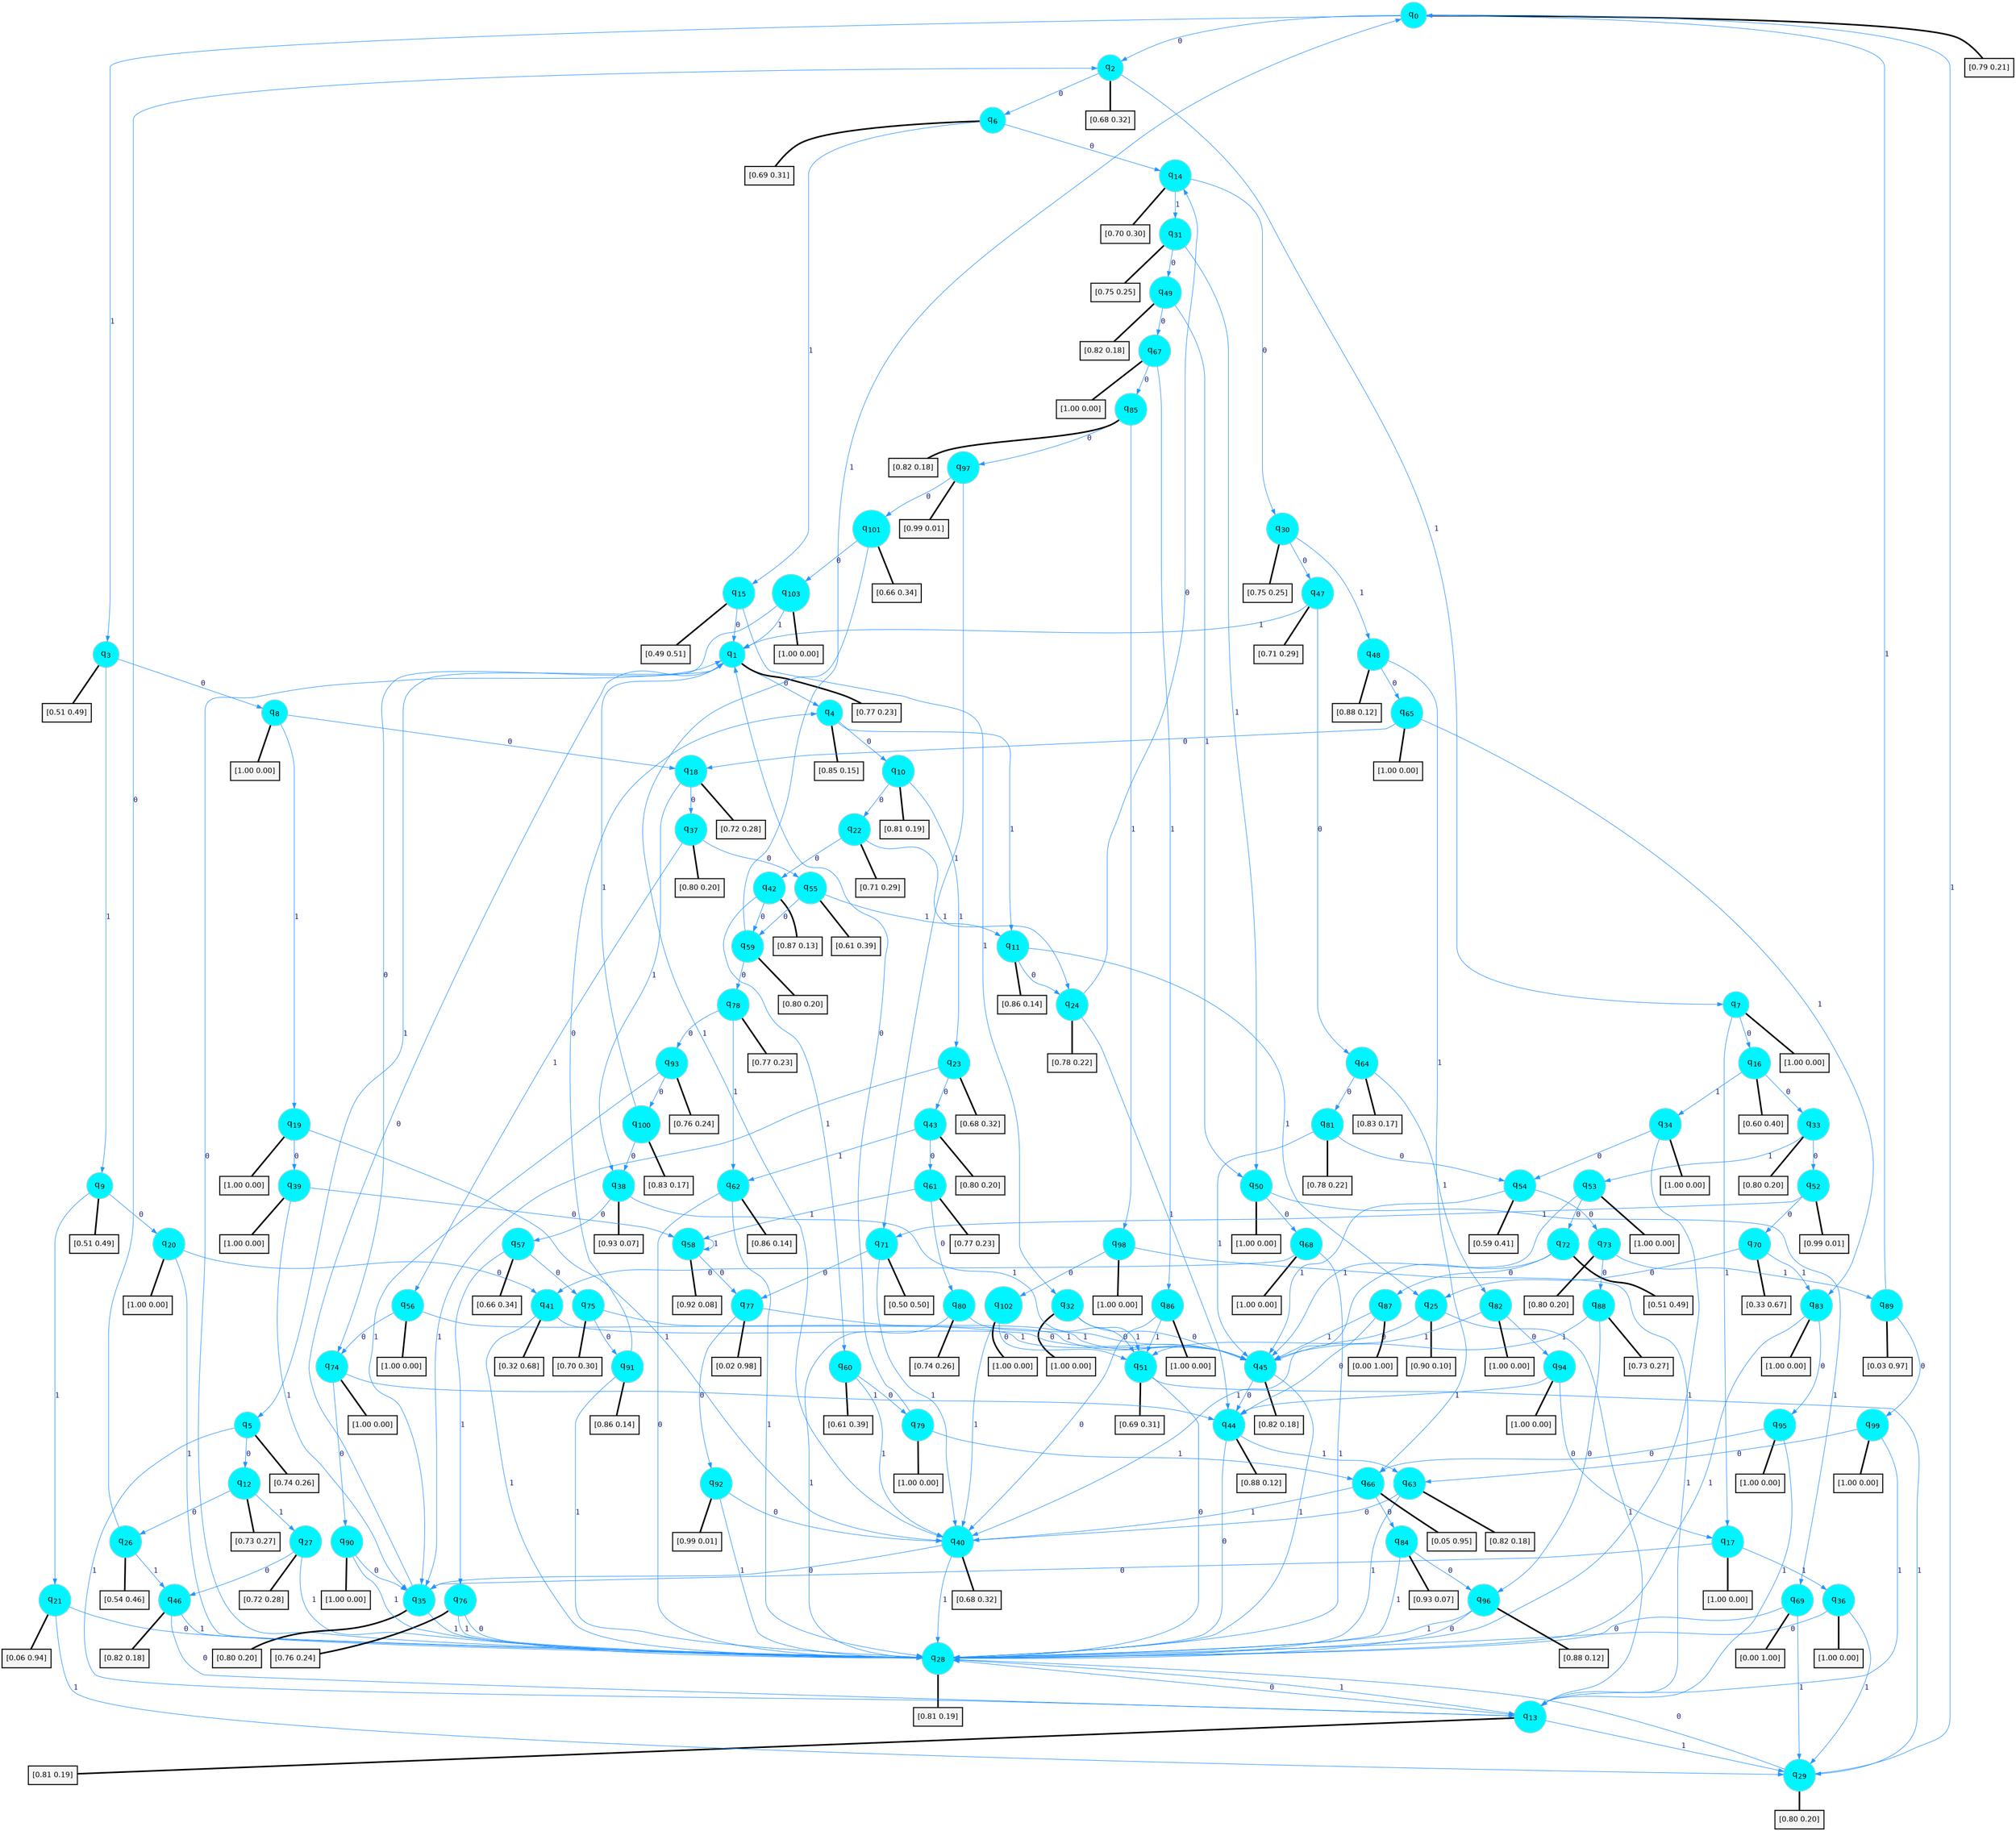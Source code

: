 digraph G {
graph [
bgcolor=transparent, dpi=300, rankdir=TD, size="40,25"];
node [
color=gray, fillcolor=turquoise1, fontcolor=black, fontname=Helvetica, fontsize=16, fontweight=bold, shape=circle, style=filled];
edge [
arrowsize=1, color=dodgerblue1, fontcolor=midnightblue, fontname=courier, fontweight=bold, penwidth=1, style=solid, weight=20];
0[label=<q<SUB>0</SUB>>];
1[label=<q<SUB>1</SUB>>];
2[label=<q<SUB>2</SUB>>];
3[label=<q<SUB>3</SUB>>];
4[label=<q<SUB>4</SUB>>];
5[label=<q<SUB>5</SUB>>];
6[label=<q<SUB>6</SUB>>];
7[label=<q<SUB>7</SUB>>];
8[label=<q<SUB>8</SUB>>];
9[label=<q<SUB>9</SUB>>];
10[label=<q<SUB>10</SUB>>];
11[label=<q<SUB>11</SUB>>];
12[label=<q<SUB>12</SUB>>];
13[label=<q<SUB>13</SUB>>];
14[label=<q<SUB>14</SUB>>];
15[label=<q<SUB>15</SUB>>];
16[label=<q<SUB>16</SUB>>];
17[label=<q<SUB>17</SUB>>];
18[label=<q<SUB>18</SUB>>];
19[label=<q<SUB>19</SUB>>];
20[label=<q<SUB>20</SUB>>];
21[label=<q<SUB>21</SUB>>];
22[label=<q<SUB>22</SUB>>];
23[label=<q<SUB>23</SUB>>];
24[label=<q<SUB>24</SUB>>];
25[label=<q<SUB>25</SUB>>];
26[label=<q<SUB>26</SUB>>];
27[label=<q<SUB>27</SUB>>];
28[label=<q<SUB>28</SUB>>];
29[label=<q<SUB>29</SUB>>];
30[label=<q<SUB>30</SUB>>];
31[label=<q<SUB>31</SUB>>];
32[label=<q<SUB>32</SUB>>];
33[label=<q<SUB>33</SUB>>];
34[label=<q<SUB>34</SUB>>];
35[label=<q<SUB>35</SUB>>];
36[label=<q<SUB>36</SUB>>];
37[label=<q<SUB>37</SUB>>];
38[label=<q<SUB>38</SUB>>];
39[label=<q<SUB>39</SUB>>];
40[label=<q<SUB>40</SUB>>];
41[label=<q<SUB>41</SUB>>];
42[label=<q<SUB>42</SUB>>];
43[label=<q<SUB>43</SUB>>];
44[label=<q<SUB>44</SUB>>];
45[label=<q<SUB>45</SUB>>];
46[label=<q<SUB>46</SUB>>];
47[label=<q<SUB>47</SUB>>];
48[label=<q<SUB>48</SUB>>];
49[label=<q<SUB>49</SUB>>];
50[label=<q<SUB>50</SUB>>];
51[label=<q<SUB>51</SUB>>];
52[label=<q<SUB>52</SUB>>];
53[label=<q<SUB>53</SUB>>];
54[label=<q<SUB>54</SUB>>];
55[label=<q<SUB>55</SUB>>];
56[label=<q<SUB>56</SUB>>];
57[label=<q<SUB>57</SUB>>];
58[label=<q<SUB>58</SUB>>];
59[label=<q<SUB>59</SUB>>];
60[label=<q<SUB>60</SUB>>];
61[label=<q<SUB>61</SUB>>];
62[label=<q<SUB>62</SUB>>];
63[label=<q<SUB>63</SUB>>];
64[label=<q<SUB>64</SUB>>];
65[label=<q<SUB>65</SUB>>];
66[label=<q<SUB>66</SUB>>];
67[label=<q<SUB>67</SUB>>];
68[label=<q<SUB>68</SUB>>];
69[label=<q<SUB>69</SUB>>];
70[label=<q<SUB>70</SUB>>];
71[label=<q<SUB>71</SUB>>];
72[label=<q<SUB>72</SUB>>];
73[label=<q<SUB>73</SUB>>];
74[label=<q<SUB>74</SUB>>];
75[label=<q<SUB>75</SUB>>];
76[label=<q<SUB>76</SUB>>];
77[label=<q<SUB>77</SUB>>];
78[label=<q<SUB>78</SUB>>];
79[label=<q<SUB>79</SUB>>];
80[label=<q<SUB>80</SUB>>];
81[label=<q<SUB>81</SUB>>];
82[label=<q<SUB>82</SUB>>];
83[label=<q<SUB>83</SUB>>];
84[label=<q<SUB>84</SUB>>];
85[label=<q<SUB>85</SUB>>];
86[label=<q<SUB>86</SUB>>];
87[label=<q<SUB>87</SUB>>];
88[label=<q<SUB>88</SUB>>];
89[label=<q<SUB>89</SUB>>];
90[label=<q<SUB>90</SUB>>];
91[label=<q<SUB>91</SUB>>];
92[label=<q<SUB>92</SUB>>];
93[label=<q<SUB>93</SUB>>];
94[label=<q<SUB>94</SUB>>];
95[label=<q<SUB>95</SUB>>];
96[label=<q<SUB>96</SUB>>];
97[label=<q<SUB>97</SUB>>];
98[label=<q<SUB>98</SUB>>];
99[label=<q<SUB>99</SUB>>];
100[label=<q<SUB>100</SUB>>];
101[label=<q<SUB>101</SUB>>];
102[label=<q<SUB>102</SUB>>];
103[label=<q<SUB>103</SUB>>];
104[label="[0.79 0.21]", shape=box,fontcolor=black, fontname=Helvetica, fontsize=14, penwidth=2, fillcolor=whitesmoke,color=black];
105[label="[0.77 0.23]", shape=box,fontcolor=black, fontname=Helvetica, fontsize=14, penwidth=2, fillcolor=whitesmoke,color=black];
106[label="[0.68 0.32]", shape=box,fontcolor=black, fontname=Helvetica, fontsize=14, penwidth=2, fillcolor=whitesmoke,color=black];
107[label="[0.51 0.49]", shape=box,fontcolor=black, fontname=Helvetica, fontsize=14, penwidth=2, fillcolor=whitesmoke,color=black];
108[label="[0.85 0.15]", shape=box,fontcolor=black, fontname=Helvetica, fontsize=14, penwidth=2, fillcolor=whitesmoke,color=black];
109[label="[0.74 0.26]", shape=box,fontcolor=black, fontname=Helvetica, fontsize=14, penwidth=2, fillcolor=whitesmoke,color=black];
110[label="[0.69 0.31]", shape=box,fontcolor=black, fontname=Helvetica, fontsize=14, penwidth=2, fillcolor=whitesmoke,color=black];
111[label="[1.00 0.00]", shape=box,fontcolor=black, fontname=Helvetica, fontsize=14, penwidth=2, fillcolor=whitesmoke,color=black];
112[label="[1.00 0.00]", shape=box,fontcolor=black, fontname=Helvetica, fontsize=14, penwidth=2, fillcolor=whitesmoke,color=black];
113[label="[0.51 0.49]", shape=box,fontcolor=black, fontname=Helvetica, fontsize=14, penwidth=2, fillcolor=whitesmoke,color=black];
114[label="[0.81 0.19]", shape=box,fontcolor=black, fontname=Helvetica, fontsize=14, penwidth=2, fillcolor=whitesmoke,color=black];
115[label="[0.86 0.14]", shape=box,fontcolor=black, fontname=Helvetica, fontsize=14, penwidth=2, fillcolor=whitesmoke,color=black];
116[label="[0.73 0.27]", shape=box,fontcolor=black, fontname=Helvetica, fontsize=14, penwidth=2, fillcolor=whitesmoke,color=black];
117[label="[0.81 0.19]", shape=box,fontcolor=black, fontname=Helvetica, fontsize=14, penwidth=2, fillcolor=whitesmoke,color=black];
118[label="[0.70 0.30]", shape=box,fontcolor=black, fontname=Helvetica, fontsize=14, penwidth=2, fillcolor=whitesmoke,color=black];
119[label="[0.49 0.51]", shape=box,fontcolor=black, fontname=Helvetica, fontsize=14, penwidth=2, fillcolor=whitesmoke,color=black];
120[label="[0.60 0.40]", shape=box,fontcolor=black, fontname=Helvetica, fontsize=14, penwidth=2, fillcolor=whitesmoke,color=black];
121[label="[1.00 0.00]", shape=box,fontcolor=black, fontname=Helvetica, fontsize=14, penwidth=2, fillcolor=whitesmoke,color=black];
122[label="[0.72 0.28]", shape=box,fontcolor=black, fontname=Helvetica, fontsize=14, penwidth=2, fillcolor=whitesmoke,color=black];
123[label="[1.00 0.00]", shape=box,fontcolor=black, fontname=Helvetica, fontsize=14, penwidth=2, fillcolor=whitesmoke,color=black];
124[label="[1.00 0.00]", shape=box,fontcolor=black, fontname=Helvetica, fontsize=14, penwidth=2, fillcolor=whitesmoke,color=black];
125[label="[0.06 0.94]", shape=box,fontcolor=black, fontname=Helvetica, fontsize=14, penwidth=2, fillcolor=whitesmoke,color=black];
126[label="[0.71 0.29]", shape=box,fontcolor=black, fontname=Helvetica, fontsize=14, penwidth=2, fillcolor=whitesmoke,color=black];
127[label="[0.68 0.32]", shape=box,fontcolor=black, fontname=Helvetica, fontsize=14, penwidth=2, fillcolor=whitesmoke,color=black];
128[label="[0.78 0.22]", shape=box,fontcolor=black, fontname=Helvetica, fontsize=14, penwidth=2, fillcolor=whitesmoke,color=black];
129[label="[0.90 0.10]", shape=box,fontcolor=black, fontname=Helvetica, fontsize=14, penwidth=2, fillcolor=whitesmoke,color=black];
130[label="[0.54 0.46]", shape=box,fontcolor=black, fontname=Helvetica, fontsize=14, penwidth=2, fillcolor=whitesmoke,color=black];
131[label="[0.72 0.28]", shape=box,fontcolor=black, fontname=Helvetica, fontsize=14, penwidth=2, fillcolor=whitesmoke,color=black];
132[label="[0.81 0.19]", shape=box,fontcolor=black, fontname=Helvetica, fontsize=14, penwidth=2, fillcolor=whitesmoke,color=black];
133[label="[0.80 0.20]", shape=box,fontcolor=black, fontname=Helvetica, fontsize=14, penwidth=2, fillcolor=whitesmoke,color=black];
134[label="[0.75 0.25]", shape=box,fontcolor=black, fontname=Helvetica, fontsize=14, penwidth=2, fillcolor=whitesmoke,color=black];
135[label="[0.75 0.25]", shape=box,fontcolor=black, fontname=Helvetica, fontsize=14, penwidth=2, fillcolor=whitesmoke,color=black];
136[label="[1.00 0.00]", shape=box,fontcolor=black, fontname=Helvetica, fontsize=14, penwidth=2, fillcolor=whitesmoke,color=black];
137[label="[0.80 0.20]", shape=box,fontcolor=black, fontname=Helvetica, fontsize=14, penwidth=2, fillcolor=whitesmoke,color=black];
138[label="[1.00 0.00]", shape=box,fontcolor=black, fontname=Helvetica, fontsize=14, penwidth=2, fillcolor=whitesmoke,color=black];
139[label="[0.80 0.20]", shape=box,fontcolor=black, fontname=Helvetica, fontsize=14, penwidth=2, fillcolor=whitesmoke,color=black];
140[label="[1.00 0.00]", shape=box,fontcolor=black, fontname=Helvetica, fontsize=14, penwidth=2, fillcolor=whitesmoke,color=black];
141[label="[0.80 0.20]", shape=box,fontcolor=black, fontname=Helvetica, fontsize=14, penwidth=2, fillcolor=whitesmoke,color=black];
142[label="[0.93 0.07]", shape=box,fontcolor=black, fontname=Helvetica, fontsize=14, penwidth=2, fillcolor=whitesmoke,color=black];
143[label="[1.00 0.00]", shape=box,fontcolor=black, fontname=Helvetica, fontsize=14, penwidth=2, fillcolor=whitesmoke,color=black];
144[label="[0.68 0.32]", shape=box,fontcolor=black, fontname=Helvetica, fontsize=14, penwidth=2, fillcolor=whitesmoke,color=black];
145[label="[0.32 0.68]", shape=box,fontcolor=black, fontname=Helvetica, fontsize=14, penwidth=2, fillcolor=whitesmoke,color=black];
146[label="[0.87 0.13]", shape=box,fontcolor=black, fontname=Helvetica, fontsize=14, penwidth=2, fillcolor=whitesmoke,color=black];
147[label="[0.80 0.20]", shape=box,fontcolor=black, fontname=Helvetica, fontsize=14, penwidth=2, fillcolor=whitesmoke,color=black];
148[label="[0.88 0.12]", shape=box,fontcolor=black, fontname=Helvetica, fontsize=14, penwidth=2, fillcolor=whitesmoke,color=black];
149[label="[0.82 0.18]", shape=box,fontcolor=black, fontname=Helvetica, fontsize=14, penwidth=2, fillcolor=whitesmoke,color=black];
150[label="[0.82 0.18]", shape=box,fontcolor=black, fontname=Helvetica, fontsize=14, penwidth=2, fillcolor=whitesmoke,color=black];
151[label="[0.71 0.29]", shape=box,fontcolor=black, fontname=Helvetica, fontsize=14, penwidth=2, fillcolor=whitesmoke,color=black];
152[label="[0.88 0.12]", shape=box,fontcolor=black, fontname=Helvetica, fontsize=14, penwidth=2, fillcolor=whitesmoke,color=black];
153[label="[0.82 0.18]", shape=box,fontcolor=black, fontname=Helvetica, fontsize=14, penwidth=2, fillcolor=whitesmoke,color=black];
154[label="[1.00 0.00]", shape=box,fontcolor=black, fontname=Helvetica, fontsize=14, penwidth=2, fillcolor=whitesmoke,color=black];
155[label="[0.69 0.31]", shape=box,fontcolor=black, fontname=Helvetica, fontsize=14, penwidth=2, fillcolor=whitesmoke,color=black];
156[label="[0.99 0.01]", shape=box,fontcolor=black, fontname=Helvetica, fontsize=14, penwidth=2, fillcolor=whitesmoke,color=black];
157[label="[1.00 0.00]", shape=box,fontcolor=black, fontname=Helvetica, fontsize=14, penwidth=2, fillcolor=whitesmoke,color=black];
158[label="[0.59 0.41]", shape=box,fontcolor=black, fontname=Helvetica, fontsize=14, penwidth=2, fillcolor=whitesmoke,color=black];
159[label="[0.61 0.39]", shape=box,fontcolor=black, fontname=Helvetica, fontsize=14, penwidth=2, fillcolor=whitesmoke,color=black];
160[label="[1.00 0.00]", shape=box,fontcolor=black, fontname=Helvetica, fontsize=14, penwidth=2, fillcolor=whitesmoke,color=black];
161[label="[0.66 0.34]", shape=box,fontcolor=black, fontname=Helvetica, fontsize=14, penwidth=2, fillcolor=whitesmoke,color=black];
162[label="[0.92 0.08]", shape=box,fontcolor=black, fontname=Helvetica, fontsize=14, penwidth=2, fillcolor=whitesmoke,color=black];
163[label="[0.80 0.20]", shape=box,fontcolor=black, fontname=Helvetica, fontsize=14, penwidth=2, fillcolor=whitesmoke,color=black];
164[label="[0.61 0.39]", shape=box,fontcolor=black, fontname=Helvetica, fontsize=14, penwidth=2, fillcolor=whitesmoke,color=black];
165[label="[0.77 0.23]", shape=box,fontcolor=black, fontname=Helvetica, fontsize=14, penwidth=2, fillcolor=whitesmoke,color=black];
166[label="[0.86 0.14]", shape=box,fontcolor=black, fontname=Helvetica, fontsize=14, penwidth=2, fillcolor=whitesmoke,color=black];
167[label="[0.82 0.18]", shape=box,fontcolor=black, fontname=Helvetica, fontsize=14, penwidth=2, fillcolor=whitesmoke,color=black];
168[label="[0.83 0.17]", shape=box,fontcolor=black, fontname=Helvetica, fontsize=14, penwidth=2, fillcolor=whitesmoke,color=black];
169[label="[1.00 0.00]", shape=box,fontcolor=black, fontname=Helvetica, fontsize=14, penwidth=2, fillcolor=whitesmoke,color=black];
170[label="[0.05 0.95]", shape=box,fontcolor=black, fontname=Helvetica, fontsize=14, penwidth=2, fillcolor=whitesmoke,color=black];
171[label="[1.00 0.00]", shape=box,fontcolor=black, fontname=Helvetica, fontsize=14, penwidth=2, fillcolor=whitesmoke,color=black];
172[label="[1.00 0.00]", shape=box,fontcolor=black, fontname=Helvetica, fontsize=14, penwidth=2, fillcolor=whitesmoke,color=black];
173[label="[0.00 1.00]", shape=box,fontcolor=black, fontname=Helvetica, fontsize=14, penwidth=2, fillcolor=whitesmoke,color=black];
174[label="[0.33 0.67]", shape=box,fontcolor=black, fontname=Helvetica, fontsize=14, penwidth=2, fillcolor=whitesmoke,color=black];
175[label="[0.50 0.50]", shape=box,fontcolor=black, fontname=Helvetica, fontsize=14, penwidth=2, fillcolor=whitesmoke,color=black];
176[label="[0.51 0.49]", shape=box,fontcolor=black, fontname=Helvetica, fontsize=14, penwidth=2, fillcolor=whitesmoke,color=black];
177[label="[0.80 0.20]", shape=box,fontcolor=black, fontname=Helvetica, fontsize=14, penwidth=2, fillcolor=whitesmoke,color=black];
178[label="[1.00 0.00]", shape=box,fontcolor=black, fontname=Helvetica, fontsize=14, penwidth=2, fillcolor=whitesmoke,color=black];
179[label="[0.70 0.30]", shape=box,fontcolor=black, fontname=Helvetica, fontsize=14, penwidth=2, fillcolor=whitesmoke,color=black];
180[label="[0.76 0.24]", shape=box,fontcolor=black, fontname=Helvetica, fontsize=14, penwidth=2, fillcolor=whitesmoke,color=black];
181[label="[0.02 0.98]", shape=box,fontcolor=black, fontname=Helvetica, fontsize=14, penwidth=2, fillcolor=whitesmoke,color=black];
182[label="[0.77 0.23]", shape=box,fontcolor=black, fontname=Helvetica, fontsize=14, penwidth=2, fillcolor=whitesmoke,color=black];
183[label="[1.00 0.00]", shape=box,fontcolor=black, fontname=Helvetica, fontsize=14, penwidth=2, fillcolor=whitesmoke,color=black];
184[label="[0.74 0.26]", shape=box,fontcolor=black, fontname=Helvetica, fontsize=14, penwidth=2, fillcolor=whitesmoke,color=black];
185[label="[0.78 0.22]", shape=box,fontcolor=black, fontname=Helvetica, fontsize=14, penwidth=2, fillcolor=whitesmoke,color=black];
186[label="[1.00 0.00]", shape=box,fontcolor=black, fontname=Helvetica, fontsize=14, penwidth=2, fillcolor=whitesmoke,color=black];
187[label="[1.00 0.00]", shape=box,fontcolor=black, fontname=Helvetica, fontsize=14, penwidth=2, fillcolor=whitesmoke,color=black];
188[label="[0.93 0.07]", shape=box,fontcolor=black, fontname=Helvetica, fontsize=14, penwidth=2, fillcolor=whitesmoke,color=black];
189[label="[0.82 0.18]", shape=box,fontcolor=black, fontname=Helvetica, fontsize=14, penwidth=2, fillcolor=whitesmoke,color=black];
190[label="[1.00 0.00]", shape=box,fontcolor=black, fontname=Helvetica, fontsize=14, penwidth=2, fillcolor=whitesmoke,color=black];
191[label="[0.00 1.00]", shape=box,fontcolor=black, fontname=Helvetica, fontsize=14, penwidth=2, fillcolor=whitesmoke,color=black];
192[label="[0.73 0.27]", shape=box,fontcolor=black, fontname=Helvetica, fontsize=14, penwidth=2, fillcolor=whitesmoke,color=black];
193[label="[0.03 0.97]", shape=box,fontcolor=black, fontname=Helvetica, fontsize=14, penwidth=2, fillcolor=whitesmoke,color=black];
194[label="[1.00 0.00]", shape=box,fontcolor=black, fontname=Helvetica, fontsize=14, penwidth=2, fillcolor=whitesmoke,color=black];
195[label="[0.86 0.14]", shape=box,fontcolor=black, fontname=Helvetica, fontsize=14, penwidth=2, fillcolor=whitesmoke,color=black];
196[label="[0.99 0.01]", shape=box,fontcolor=black, fontname=Helvetica, fontsize=14, penwidth=2, fillcolor=whitesmoke,color=black];
197[label="[0.76 0.24]", shape=box,fontcolor=black, fontname=Helvetica, fontsize=14, penwidth=2, fillcolor=whitesmoke,color=black];
198[label="[1.00 0.00]", shape=box,fontcolor=black, fontname=Helvetica, fontsize=14, penwidth=2, fillcolor=whitesmoke,color=black];
199[label="[1.00 0.00]", shape=box,fontcolor=black, fontname=Helvetica, fontsize=14, penwidth=2, fillcolor=whitesmoke,color=black];
200[label="[0.88 0.12]", shape=box,fontcolor=black, fontname=Helvetica, fontsize=14, penwidth=2, fillcolor=whitesmoke,color=black];
201[label="[0.99 0.01]", shape=box,fontcolor=black, fontname=Helvetica, fontsize=14, penwidth=2, fillcolor=whitesmoke,color=black];
202[label="[1.00 0.00]", shape=box,fontcolor=black, fontname=Helvetica, fontsize=14, penwidth=2, fillcolor=whitesmoke,color=black];
203[label="[1.00 0.00]", shape=box,fontcolor=black, fontname=Helvetica, fontsize=14, penwidth=2, fillcolor=whitesmoke,color=black];
204[label="[0.83 0.17]", shape=box,fontcolor=black, fontname=Helvetica, fontsize=14, penwidth=2, fillcolor=whitesmoke,color=black];
205[label="[0.66 0.34]", shape=box,fontcolor=black, fontname=Helvetica, fontsize=14, penwidth=2, fillcolor=whitesmoke,color=black];
206[label="[1.00 0.00]", shape=box,fontcolor=black, fontname=Helvetica, fontsize=14, penwidth=2, fillcolor=whitesmoke,color=black];
207[label="[1.00 0.00]", shape=box,fontcolor=black, fontname=Helvetica, fontsize=14, penwidth=2, fillcolor=whitesmoke,color=black];
0->2 [label=0];
0->3 [label=1];
0->104 [arrowhead=none, penwidth=3,color=black];
1->4 [label=0];
1->5 [label=1];
1->105 [arrowhead=none, penwidth=3,color=black];
2->6 [label=0];
2->7 [label=1];
2->106 [arrowhead=none, penwidth=3,color=black];
3->8 [label=0];
3->9 [label=1];
3->107 [arrowhead=none, penwidth=3,color=black];
4->10 [label=0];
4->11 [label=1];
4->108 [arrowhead=none, penwidth=3,color=black];
5->12 [label=0];
5->13 [label=1];
5->109 [arrowhead=none, penwidth=3,color=black];
6->14 [label=0];
6->15 [label=1];
6->110 [arrowhead=none, penwidth=3,color=black];
7->16 [label=0];
7->17 [label=1];
7->111 [arrowhead=none, penwidth=3,color=black];
8->18 [label=0];
8->19 [label=1];
8->112 [arrowhead=none, penwidth=3,color=black];
9->20 [label=0];
9->21 [label=1];
9->113 [arrowhead=none, penwidth=3,color=black];
10->22 [label=0];
10->23 [label=1];
10->114 [arrowhead=none, penwidth=3,color=black];
11->24 [label=0];
11->25 [label=1];
11->115 [arrowhead=none, penwidth=3,color=black];
12->26 [label=0];
12->27 [label=1];
12->116 [arrowhead=none, penwidth=3,color=black];
13->28 [label=0];
13->29 [label=1];
13->117 [arrowhead=none, penwidth=3,color=black];
14->30 [label=0];
14->31 [label=1];
14->118 [arrowhead=none, penwidth=3,color=black];
15->1 [label=0];
15->32 [label=1];
15->119 [arrowhead=none, penwidth=3,color=black];
16->33 [label=0];
16->34 [label=1];
16->120 [arrowhead=none, penwidth=3,color=black];
17->35 [label=0];
17->36 [label=1];
17->121 [arrowhead=none, penwidth=3,color=black];
18->37 [label=0];
18->38 [label=1];
18->122 [arrowhead=none, penwidth=3,color=black];
19->39 [label=0];
19->40 [label=1];
19->123 [arrowhead=none, penwidth=3,color=black];
20->41 [label=0];
20->28 [label=1];
20->124 [arrowhead=none, penwidth=3,color=black];
21->28 [label=0];
21->29 [label=1];
21->125 [arrowhead=none, penwidth=3,color=black];
22->42 [label=0];
22->24 [label=1];
22->126 [arrowhead=none, penwidth=3,color=black];
23->43 [label=0];
23->35 [label=1];
23->127 [arrowhead=none, penwidth=3,color=black];
24->14 [label=0];
24->44 [label=1];
24->128 [arrowhead=none, penwidth=3,color=black];
25->45 [label=0];
25->13 [label=1];
25->129 [arrowhead=none, penwidth=3,color=black];
26->2 [label=0];
26->46 [label=1];
26->130 [arrowhead=none, penwidth=3,color=black];
27->46 [label=0];
27->28 [label=1];
27->131 [arrowhead=none, penwidth=3,color=black];
28->1 [label=0];
28->13 [label=1];
28->132 [arrowhead=none, penwidth=3,color=black];
29->28 [label=0];
29->0 [label=1];
29->133 [arrowhead=none, penwidth=3,color=black];
30->47 [label=0];
30->48 [label=1];
30->134 [arrowhead=none, penwidth=3,color=black];
31->49 [label=0];
31->50 [label=1];
31->135 [arrowhead=none, penwidth=3,color=black];
32->45 [label=0];
32->51 [label=1];
32->136 [arrowhead=none, penwidth=3,color=black];
33->52 [label=0];
33->53 [label=1];
33->137 [arrowhead=none, penwidth=3,color=black];
34->54 [label=0];
34->28 [label=1];
34->138 [arrowhead=none, penwidth=3,color=black];
35->1 [label=0];
35->28 [label=1];
35->139 [arrowhead=none, penwidth=3,color=black];
36->28 [label=0];
36->29 [label=1];
36->140 [arrowhead=none, penwidth=3,color=black];
37->55 [label=0];
37->56 [label=1];
37->141 [arrowhead=none, penwidth=3,color=black];
38->57 [label=0];
38->51 [label=1];
38->142 [arrowhead=none, penwidth=3,color=black];
39->58 [label=0];
39->35 [label=1];
39->143 [arrowhead=none, penwidth=3,color=black];
40->35 [label=0];
40->28 [label=1];
40->144 [arrowhead=none, penwidth=3,color=black];
41->45 [label=0];
41->28 [label=1];
41->145 [arrowhead=none, penwidth=3,color=black];
42->59 [label=0];
42->60 [label=1];
42->146 [arrowhead=none, penwidth=3,color=black];
43->61 [label=0];
43->62 [label=1];
43->147 [arrowhead=none, penwidth=3,color=black];
44->28 [label=0];
44->63 [label=1];
44->148 [arrowhead=none, penwidth=3,color=black];
45->44 [label=0];
45->28 [label=1];
45->149 [arrowhead=none, penwidth=3,color=black];
46->13 [label=0];
46->28 [label=1];
46->150 [arrowhead=none, penwidth=3,color=black];
47->64 [label=0];
47->1 [label=1];
47->151 [arrowhead=none, penwidth=3,color=black];
48->65 [label=0];
48->66 [label=1];
48->152 [arrowhead=none, penwidth=3,color=black];
49->67 [label=0];
49->50 [label=1];
49->153 [arrowhead=none, penwidth=3,color=black];
50->68 [label=0];
50->69 [label=1];
50->154 [arrowhead=none, penwidth=3,color=black];
51->28 [label=0];
51->29 [label=1];
51->155 [arrowhead=none, penwidth=3,color=black];
52->70 [label=0];
52->71 [label=1];
52->156 [arrowhead=none, penwidth=3,color=black];
53->72 [label=0];
53->45 [label=1];
53->157 [arrowhead=none, penwidth=3,color=black];
54->73 [label=0];
54->45 [label=1];
54->158 [arrowhead=none, penwidth=3,color=black];
55->59 [label=0];
55->11 [label=1];
55->159 [arrowhead=none, penwidth=3,color=black];
56->74 [label=0];
56->45 [label=1];
56->160 [arrowhead=none, penwidth=3,color=black];
57->75 [label=0];
57->76 [label=1];
57->161 [arrowhead=none, penwidth=3,color=black];
58->77 [label=0];
58->58 [label=1];
58->162 [arrowhead=none, penwidth=3,color=black];
59->78 [label=0];
59->0 [label=1];
59->163 [arrowhead=none, penwidth=3,color=black];
60->79 [label=0];
60->40 [label=1];
60->164 [arrowhead=none, penwidth=3,color=black];
61->80 [label=0];
61->58 [label=1];
61->165 [arrowhead=none, penwidth=3,color=black];
62->28 [label=0];
62->28 [label=1];
62->166 [arrowhead=none, penwidth=3,color=black];
63->40 [label=0];
63->28 [label=1];
63->167 [arrowhead=none, penwidth=3,color=black];
64->81 [label=0];
64->82 [label=1];
64->168 [arrowhead=none, penwidth=3,color=black];
65->18 [label=0];
65->83 [label=1];
65->169 [arrowhead=none, penwidth=3,color=black];
66->84 [label=0];
66->40 [label=1];
66->170 [arrowhead=none, penwidth=3,color=black];
67->85 [label=0];
67->86 [label=1];
67->171 [arrowhead=none, penwidth=3,color=black];
68->41 [label=0];
68->28 [label=1];
68->172 [arrowhead=none, penwidth=3,color=black];
69->28 [label=0];
69->29 [label=1];
69->173 [arrowhead=none, penwidth=3,color=black];
70->25 [label=0];
70->83 [label=1];
70->174 [arrowhead=none, penwidth=3,color=black];
71->77 [label=0];
71->40 [label=1];
71->175 [arrowhead=none, penwidth=3,color=black];
72->87 [label=0];
72->40 [label=1];
72->176 [arrowhead=none, penwidth=3,color=black];
73->88 [label=0];
73->89 [label=1];
73->177 [arrowhead=none, penwidth=3,color=black];
74->90 [label=0];
74->44 [label=1];
74->178 [arrowhead=none, penwidth=3,color=black];
75->91 [label=0];
75->45 [label=1];
75->179 [arrowhead=none, penwidth=3,color=black];
76->28 [label=0];
76->28 [label=1];
76->180 [arrowhead=none, penwidth=3,color=black];
77->92 [label=0];
77->45 [label=1];
77->181 [arrowhead=none, penwidth=3,color=black];
78->93 [label=0];
78->62 [label=1];
78->182 [arrowhead=none, penwidth=3,color=black];
79->1 [label=0];
79->66 [label=1];
79->183 [arrowhead=none, penwidth=3,color=black];
80->45 [label=0];
80->28 [label=1];
80->184 [arrowhead=none, penwidth=3,color=black];
81->54 [label=0];
81->45 [label=1];
81->185 [arrowhead=none, penwidth=3,color=black];
82->94 [label=0];
82->51 [label=1];
82->186 [arrowhead=none, penwidth=3,color=black];
83->95 [label=0];
83->28 [label=1];
83->187 [arrowhead=none, penwidth=3,color=black];
84->96 [label=0];
84->28 [label=1];
84->188 [arrowhead=none, penwidth=3,color=black];
85->97 [label=0];
85->98 [label=1];
85->189 [arrowhead=none, penwidth=3,color=black];
86->40 [label=0];
86->51 [label=1];
86->190 [arrowhead=none, penwidth=3,color=black];
87->44 [label=0];
87->45 [label=1];
87->191 [arrowhead=none, penwidth=3,color=black];
88->96 [label=0];
88->45 [label=1];
88->192 [arrowhead=none, penwidth=3,color=black];
89->99 [label=0];
89->0 [label=1];
89->193 [arrowhead=none, penwidth=3,color=black];
90->35 [label=0];
90->28 [label=1];
90->194 [arrowhead=none, penwidth=3,color=black];
91->4 [label=0];
91->28 [label=1];
91->195 [arrowhead=none, penwidth=3,color=black];
92->40 [label=0];
92->28 [label=1];
92->196 [arrowhead=none, penwidth=3,color=black];
93->100 [label=0];
93->35 [label=1];
93->197 [arrowhead=none, penwidth=3,color=black];
94->17 [label=0];
94->44 [label=1];
94->198 [arrowhead=none, penwidth=3,color=black];
95->66 [label=0];
95->13 [label=1];
95->199 [arrowhead=none, penwidth=3,color=black];
96->28 [label=0];
96->28 [label=1];
96->200 [arrowhead=none, penwidth=3,color=black];
97->101 [label=0];
97->71 [label=1];
97->201 [arrowhead=none, penwidth=3,color=black];
98->102 [label=0];
98->13 [label=1];
98->202 [arrowhead=none, penwidth=3,color=black];
99->63 [label=0];
99->13 [label=1];
99->203 [arrowhead=none, penwidth=3,color=black];
100->38 [label=0];
100->1 [label=1];
100->204 [arrowhead=none, penwidth=3,color=black];
101->103 [label=0];
101->40 [label=1];
101->205 [arrowhead=none, penwidth=3,color=black];
102->51 [label=0];
102->40 [label=1];
102->206 [arrowhead=none, penwidth=3,color=black];
103->74 [label=0];
103->1 [label=1];
103->207 [arrowhead=none, penwidth=3,color=black];
}
